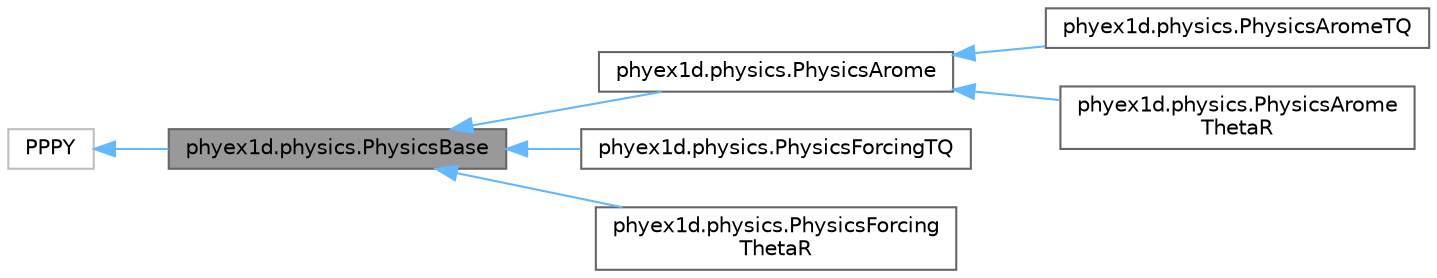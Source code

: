 digraph "phyex1d.physics.PhysicsBase"
{
 // LATEX_PDF_SIZE
  bgcolor="transparent";
  edge [fontname=Helvetica,fontsize=10,labelfontname=Helvetica,labelfontsize=10];
  node [fontname=Helvetica,fontsize=10,shape=box,height=0.2,width=0.4];
  rankdir="LR";
  Node1 [id="Node000001",label="phyex1d.physics.PhysicsBase",height=0.2,width=0.4,color="gray40", fillcolor="grey60", style="filled", fontcolor="black",tooltip=" "];
  Node2 -> Node1 [id="edge1_Node000001_Node000002",dir="back",color="steelblue1",style="solid",tooltip=" "];
  Node2 [id="Node000002",label="PPPY",height=0.2,width=0.4,color="grey75", fillcolor="white", style="filled",tooltip=" "];
  Node1 -> Node3 [id="edge2_Node000001_Node000003",dir="back",color="steelblue1",style="solid",tooltip=" "];
  Node3 [id="Node000003",label="phyex1d.physics.PhysicsArome",height=0.2,width=0.4,color="gray40", fillcolor="white", style="filled",URL="$classphyex1d_1_1physics_1_1PhysicsArome.html",tooltip=" "];
  Node3 -> Node4 [id="edge3_Node000003_Node000004",dir="back",color="steelblue1",style="solid",tooltip=" "];
  Node4 [id="Node000004",label="phyex1d.physics.PhysicsAromeTQ",height=0.2,width=0.4,color="gray40", fillcolor="white", style="filled",URL="$classphyex1d_1_1physics_1_1PhysicsAromeTQ.html",tooltip=" "];
  Node3 -> Node5 [id="edge4_Node000003_Node000005",dir="back",color="steelblue1",style="solid",tooltip=" "];
  Node5 [id="Node000005",label="phyex1d.physics.PhysicsArome\lThetaR",height=0.2,width=0.4,color="gray40", fillcolor="white", style="filled",URL="$classphyex1d_1_1physics_1_1PhysicsAromeThetaR.html",tooltip=" "];
  Node1 -> Node6 [id="edge5_Node000001_Node000006",dir="back",color="steelblue1",style="solid",tooltip=" "];
  Node6 [id="Node000006",label="phyex1d.physics.PhysicsForcingTQ",height=0.2,width=0.4,color="gray40", fillcolor="white", style="filled",URL="$classphyex1d_1_1physics_1_1PhysicsForcingTQ.html",tooltip=" "];
  Node1 -> Node7 [id="edge6_Node000001_Node000007",dir="back",color="steelblue1",style="solid",tooltip=" "];
  Node7 [id="Node000007",label="phyex1d.physics.PhysicsForcing\lThetaR",height=0.2,width=0.4,color="gray40", fillcolor="white", style="filled",URL="$classphyex1d_1_1physics_1_1PhysicsForcingThetaR.html",tooltip=" "];
}

